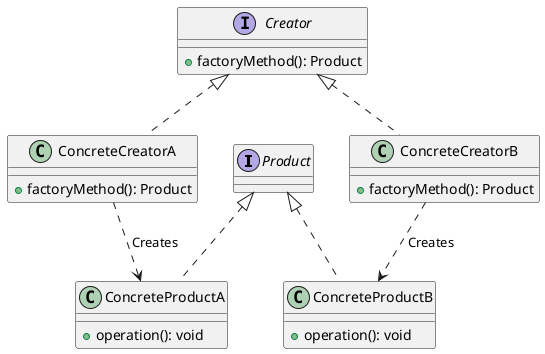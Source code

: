 @startuml

!define RECTANGLE class
!define DATABASE entity
!define ACTOR actor
!define USECASE usecase
!define PACKAGE package
!define INTERFACE interface

skinparam class {
    BackgroundColor<<interface>> HoneyDew
    BorderColor<<interface>> SpringGreen
    ArrowColor<<interface>> SpringGreen
}

interface "Product" as Product {
}

class "ConcreteProductA" as ConcreteProductA {
    +operation(): void
}
class "ConcreteProductB" as ConcreteProductB {
    +operation(): void
}

interface "Creator" as Creator {
    +factoryMethod(): Product
}

class "ConcreteCreatorA" as ConcreteCreatorA {
    +factoryMethod(): Product
}
class "ConcreteCreatorB" as ConcreteCreatorB {
    +factoryMethod(): Product
}

Product <|.. ConcreteProductA
Product <|.. ConcreteProductB
Creator <|.. ConcreteCreatorA
Creator <|.. ConcreteCreatorB
ConcreteCreatorA ..> ConcreteProductA : Creates
ConcreteCreatorB ..> ConcreteProductB : Creates

@enduml
